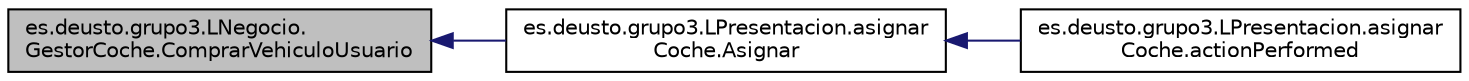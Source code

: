 digraph "es.deusto.grupo3.LNegocio.GestorCoche.ComprarVehiculoUsuario"
{
  edge [fontname="Helvetica",fontsize="10",labelfontname="Helvetica",labelfontsize="10"];
  node [fontname="Helvetica",fontsize="10",shape=record];
  rankdir="LR";
  Node37 [label="es.deusto.grupo3.LNegocio.\lGestorCoche.ComprarVehiculoUsuario",height=0.2,width=0.4,color="black", fillcolor="grey75", style="filled", fontcolor="black"];
  Node37 -> Node38 [dir="back",color="midnightblue",fontsize="10",style="solid",fontname="Helvetica"];
  Node38 [label="es.deusto.grupo3.LPresentacion.asignar\lCoche.Asignar",height=0.2,width=0.4,color="black", fillcolor="white", style="filled",URL="$classes_1_1deusto_1_1grupo3_1_1_l_presentacion_1_1asignar_coche.html#ae114a5597466d83f6ae46dd03a495b99"];
  Node38 -> Node39 [dir="back",color="midnightblue",fontsize="10",style="solid",fontname="Helvetica"];
  Node39 [label="es.deusto.grupo3.LPresentacion.asignar\lCoche.actionPerformed",height=0.2,width=0.4,color="black", fillcolor="white", style="filled",URL="$classes_1_1deusto_1_1grupo3_1_1_l_presentacion_1_1asignar_coche.html#a30c5071710d7ef69cbb77ba6ecb65041"];
}
